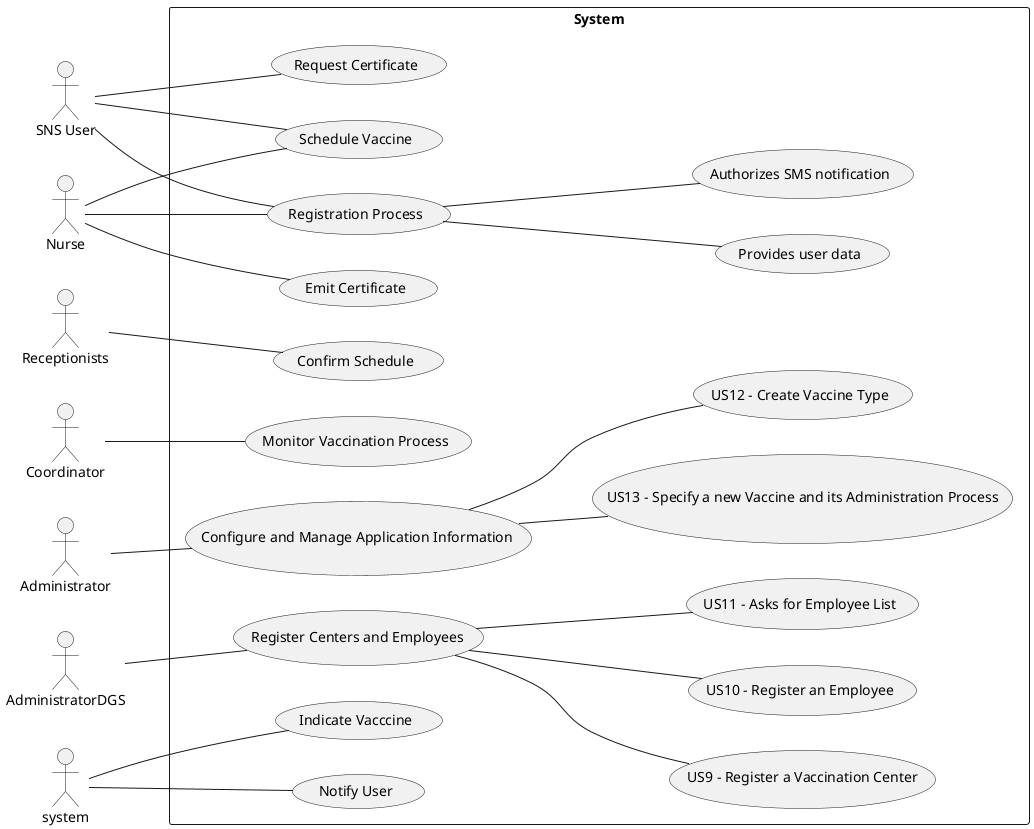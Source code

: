 @startuml
'https://plantuml.com/use-case-diagram

left to right direction

rectangle System {
  usecase "Registration Process" as UC1
  usecase "Schedule Vaccine" as UC2
  usecase "Request Certificate" as UC3
  usecase "Emit Certificate" as UC4
  usecase "Register Centers and Employees" as UC5
  usecase "Configure and Manage Application Information " as UC6
  usecase "Monitor Vaccination Process" as UC7
  usecase "Notify User" as UC8
  usecase "Indicate Vacccine" as UC9
  usecase "Confirm Schedule" as UC10
  usecase "Authorizes SMS notification" as UC11
  usecase "Provides user data" as UC12
  usecase "US9 - Register a Vaccination Center" as US9
  usecase "US10 - Register an Employee" as US10
  usecase "US11 - Asks for Employee List" as US11
  usecase "US12 - Create Vaccine Type" as US12
  usecase "US13 - Specify a new Vaccine and its Administration Process" as US13
}

:SNS User: as User
:Nurse: as Nurse
:Receptionists: as Recep
:Coordinator: as Coord
:Administrator: as Admin
:AdministratorDGS: as AdminDGS
:system: as system

User -- UC1
User -- UC2
User -- UC3

Nurse -- UC1
Nurse -- UC2
Nurse -- UC4

AdminDGS -- UC5

Admin -- UC6

Coord -- UC7

system -- UC8
system -- UC9

Recep -- UC10

UC1 -- UC11
UC1 -- UC12

UC6 -- US12
UC6 -- US13

UC5 -- US9
UC5 -- US10
UC5 -- US11

@enduml
